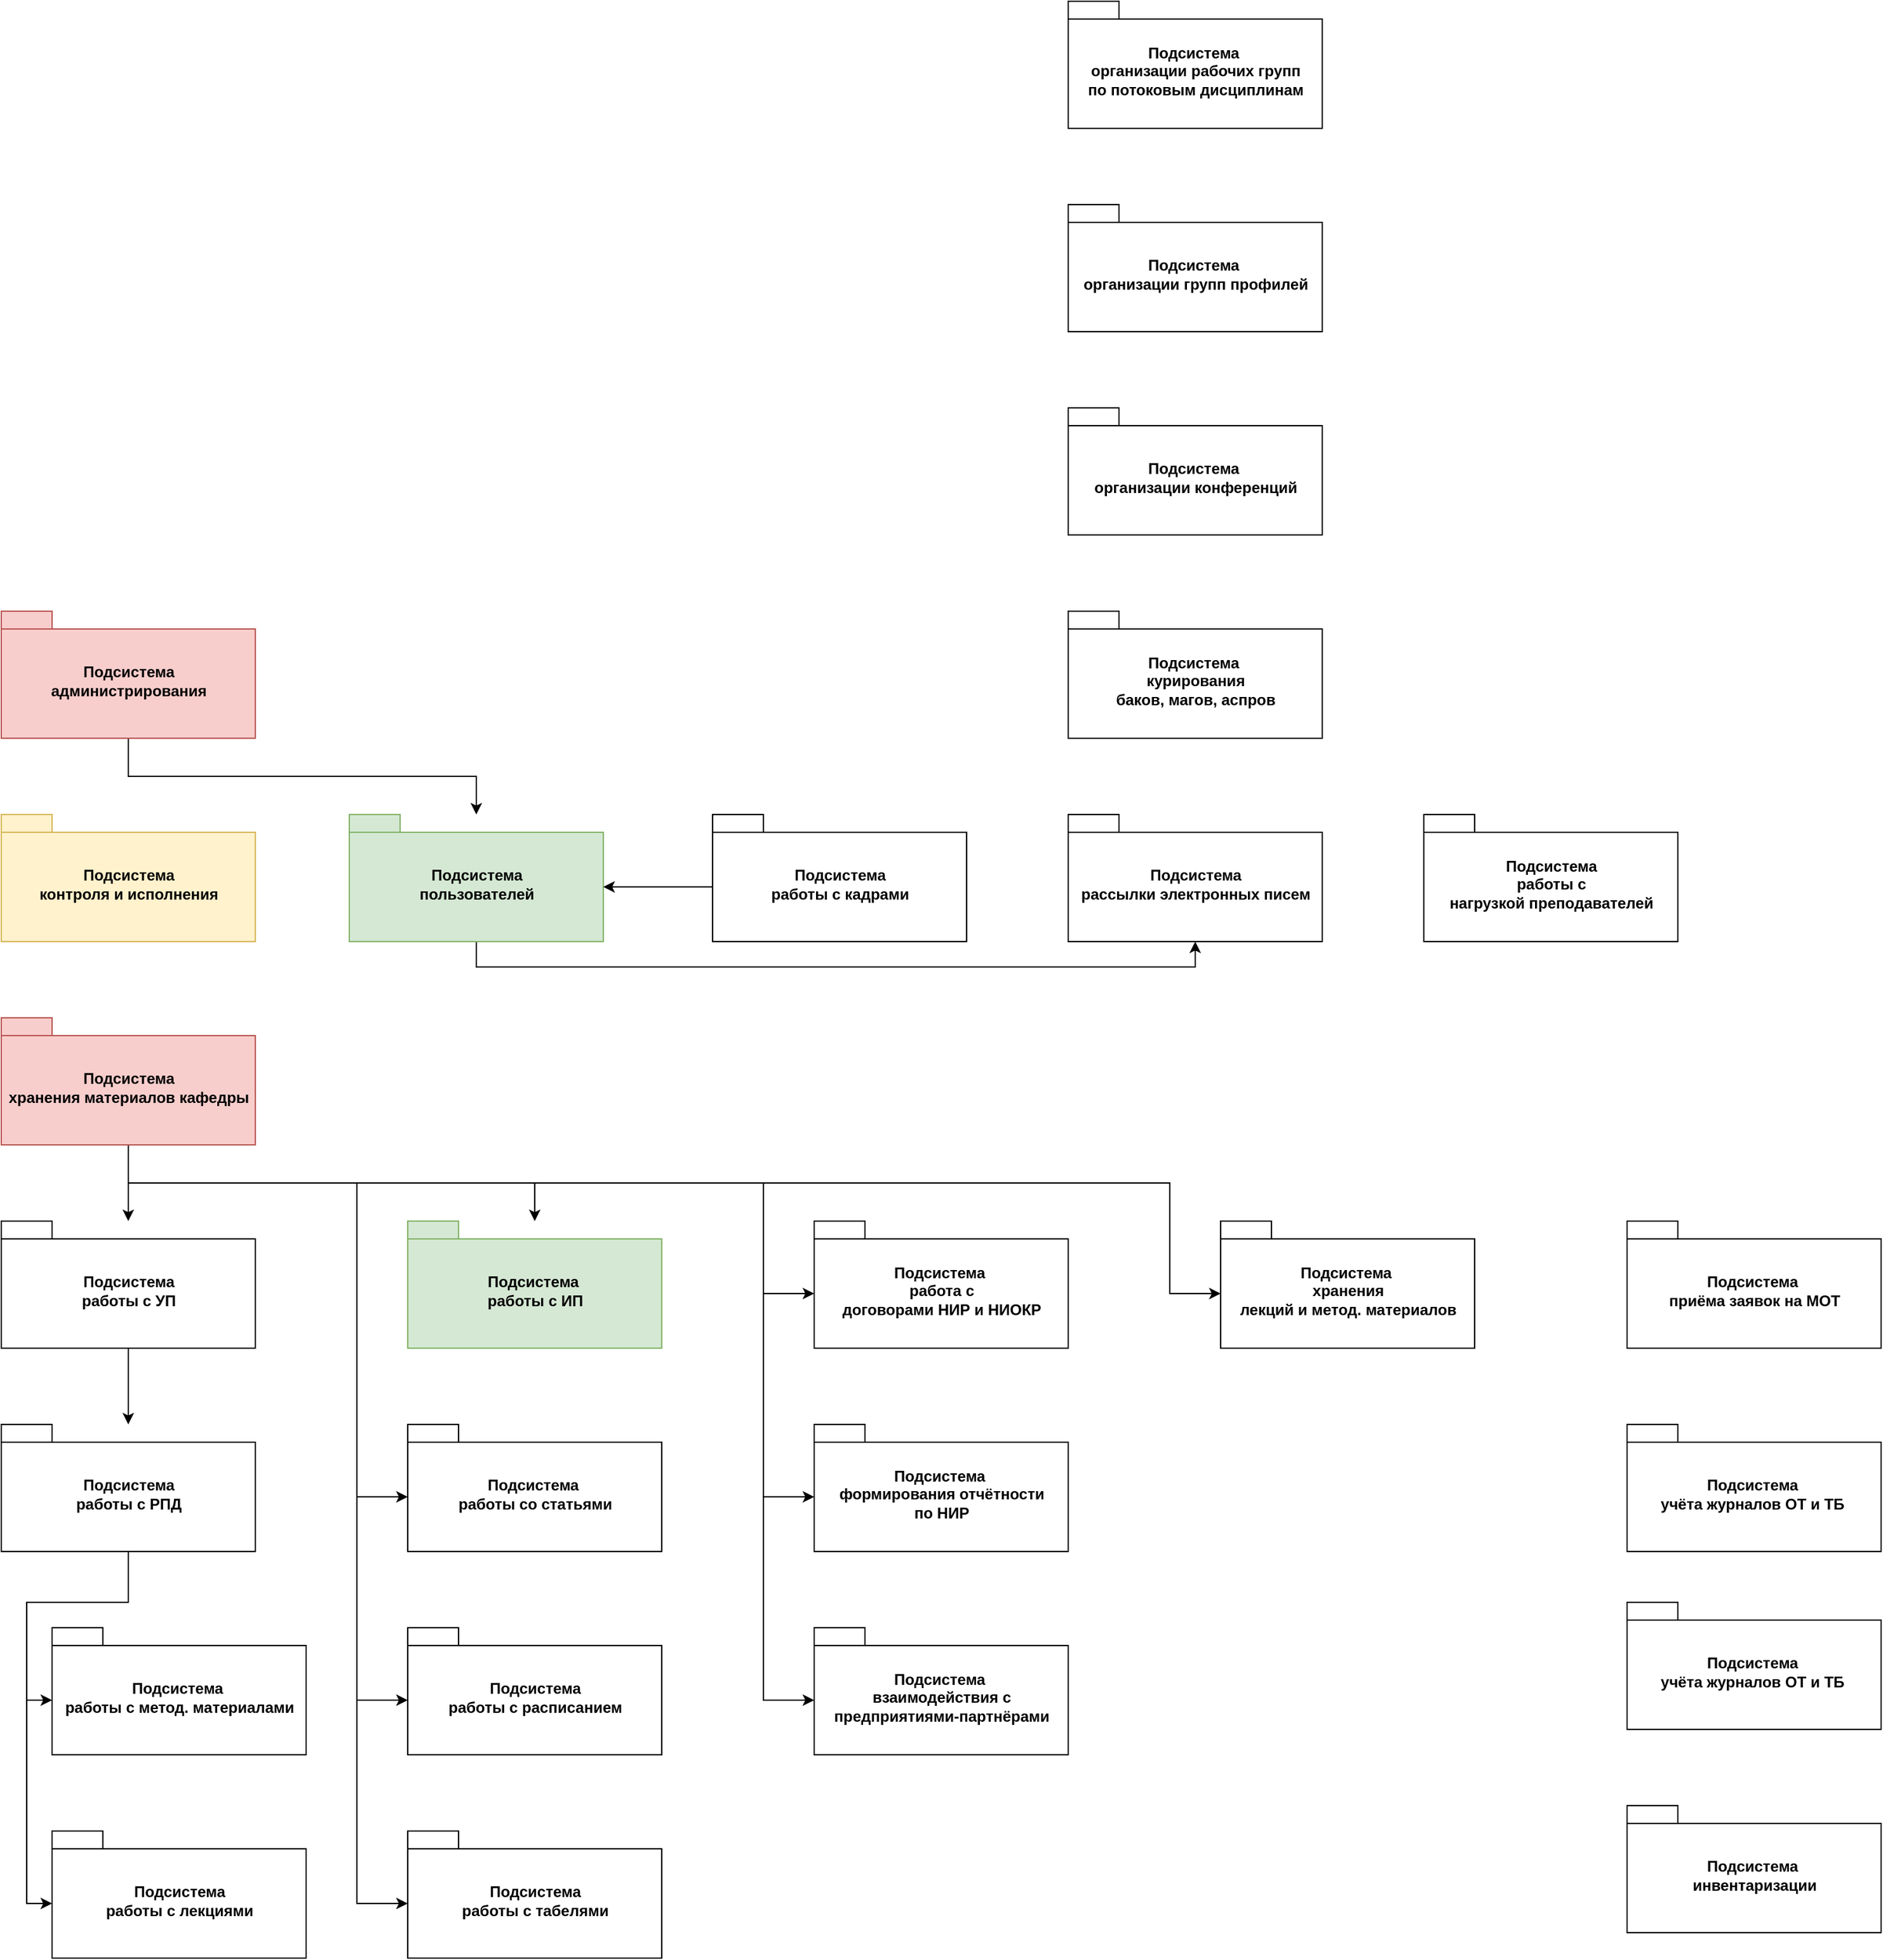 <mxfile version="12.9.12" type="device"><diagram id="8VmVGsckaxWen5-_NjZe" name="Схема функциональных подсистем"><mxGraphModel dx="1102" dy="1845" grid="1" gridSize="10" guides="1" tooltips="1" connect="1" arrows="1" fold="1" page="1" pageScale="1" pageWidth="827" pageHeight="1169" math="0" shadow="0"><root><mxCell id="0"/><mxCell id="1" parent="0"/><mxCell id="NDPEdcfrL8Bhz8MitBK9-28" style="edgeStyle=orthogonalEdgeStyle;rounded=0;orthogonalLoop=1;jettySize=auto;html=1;exitX=0.5;exitY=1;exitDx=0;exitDy=0;exitPerimeter=0;" parent="1" source="NDPEdcfrL8Bhz8MitBK9-1" target="NDPEdcfrL8Bhz8MitBK9-2" edge="1"><mxGeometry relative="1" as="geometry"/></mxCell><mxCell id="NDPEdcfrL8Bhz8MitBK9-1" value="Подсистема &lt;br&gt;администрирования" style="shape=folder;fontStyle=1;spacingTop=10;tabWidth=40;tabHeight=14;tabPosition=left;html=1;fillColor=#f8cecc;strokeColor=#b85450;" parent="1" vertex="1"><mxGeometry x="40" y="-100" width="200" height="100" as="geometry"/></mxCell><mxCell id="NDPEdcfrL8Bhz8MitBK9-46" style="edgeStyle=orthogonalEdgeStyle;rounded=0;orthogonalLoop=1;jettySize=auto;html=1;exitX=0.5;exitY=1;exitDx=0;exitDy=0;exitPerimeter=0;entryX=0.5;entryY=1;entryDx=0;entryDy=0;entryPerimeter=0;" parent="1" source="NDPEdcfrL8Bhz8MitBK9-2" target="NDPEdcfrL8Bhz8MitBK9-17" edge="1"><mxGeometry relative="1" as="geometry"/></mxCell><mxCell id="NDPEdcfrL8Bhz8MitBK9-2" value="Подсистема &lt;br&gt;пользователей" style="shape=folder;fontStyle=1;spacingTop=10;tabWidth=40;tabHeight=14;tabPosition=left;html=1;fillColor=#d5e8d4;strokeColor=#82b366;" parent="1" vertex="1"><mxGeometry x="314" y="60" width="200" height="100" as="geometry"/></mxCell><mxCell id="NDPEdcfrL8Bhz8MitBK9-3" value="Подсистема &lt;br&gt;контроля и исполнения" style="shape=folder;fontStyle=1;spacingTop=10;tabWidth=40;tabHeight=14;tabPosition=left;html=1;fillColor=#fff2cc;strokeColor=#d6b656;" parent="1" vertex="1"><mxGeometry x="40" y="60" width="200" height="100" as="geometry"/></mxCell><mxCell id="NDPEdcfrL8Bhz8MitBK9-21" style="edgeStyle=orthogonalEdgeStyle;rounded=0;orthogonalLoop=1;jettySize=auto;html=1;exitX=0.5;exitY=1;exitDx=0;exitDy=0;exitPerimeter=0;entryX=0;entryY=0;entryDx=0;entryDy=57;entryPerimeter=0;" parent="1" source="NDPEdcfrL8Bhz8MitBK9-4" target="NDPEdcfrL8Bhz8MitBK9-8" edge="1"><mxGeometry relative="1" as="geometry"><Array as="points"><mxPoint x="140" y="680"/><mxPoint x="60" y="680"/><mxPoint x="60" y="757"/></Array></mxGeometry></mxCell><mxCell id="NDPEdcfrL8Bhz8MitBK9-22" style="edgeStyle=orthogonalEdgeStyle;rounded=0;orthogonalLoop=1;jettySize=auto;html=1;exitX=0.5;exitY=1;exitDx=0;exitDy=0;exitPerimeter=0;entryX=0;entryY=0;entryDx=0;entryDy=57;entryPerimeter=0;" parent="1" source="NDPEdcfrL8Bhz8MitBK9-4" target="NDPEdcfrL8Bhz8MitBK9-7" edge="1"><mxGeometry relative="1" as="geometry"><mxPoint x="60" y="917" as="targetPoint"/><Array as="points"><mxPoint x="140" y="680"/><mxPoint x="60" y="680"/><mxPoint x="60" y="917"/></Array></mxGeometry></mxCell><mxCell id="NDPEdcfrL8Bhz8MitBK9-4" value="Подсистема &lt;br&gt;работы с РПД" style="shape=folder;fontStyle=1;spacingTop=10;tabWidth=40;tabHeight=14;tabPosition=left;html=1;" parent="1" vertex="1"><mxGeometry x="40" y="540" width="200" height="100" as="geometry"/></mxCell><mxCell id="NDPEdcfrL8Bhz8MitBK9-6" style="edgeStyle=orthogonalEdgeStyle;rounded=0;orthogonalLoop=1;jettySize=auto;html=1;exitX=0.5;exitY=1;exitDx=0;exitDy=0;exitPerimeter=0;" parent="1" source="NDPEdcfrL8Bhz8MitBK9-5" target="NDPEdcfrL8Bhz8MitBK9-4" edge="1"><mxGeometry relative="1" as="geometry"/></mxCell><mxCell id="NDPEdcfrL8Bhz8MitBK9-5" value="Подсистема &lt;br&gt;работы с УП" style="shape=folder;fontStyle=1;spacingTop=10;tabWidth=40;tabHeight=14;tabPosition=left;html=1;" parent="1" vertex="1"><mxGeometry x="40" y="380" width="200" height="100" as="geometry"/></mxCell><mxCell id="NDPEdcfrL8Bhz8MitBK9-7" value="Подсистема &lt;br&gt;работы с лекциями" style="shape=folder;fontStyle=1;spacingTop=10;tabWidth=40;tabHeight=14;tabPosition=left;html=1;" parent="1" vertex="1"><mxGeometry x="80" y="860" width="200" height="100" as="geometry"/></mxCell><mxCell id="NDPEdcfrL8Bhz8MitBK9-8" value="Подсистема&amp;nbsp;&lt;br&gt;работы с метод. материалами" style="shape=folder;fontStyle=1;spacingTop=10;tabWidth=40;tabHeight=14;tabPosition=left;html=1;" parent="1" vertex="1"><mxGeometry x="80" y="700" width="200" height="100" as="geometry"/></mxCell><mxCell id="NDPEdcfrL8Bhz8MitBK9-11" value="Подсистема&amp;nbsp;&lt;br&gt;работы с ИП" style="shape=folder;fontStyle=1;spacingTop=10;tabWidth=40;tabHeight=14;tabPosition=left;html=1;fillColor=#d5e8d4;strokeColor=#82b366;" parent="1" vertex="1"><mxGeometry x="360" y="380" width="200" height="100" as="geometry"/></mxCell><mxCell id="NDPEdcfrL8Bhz8MitBK9-12" value="Подсистема&amp;nbsp;&lt;br&gt;работы со статьями" style="shape=folder;fontStyle=1;spacingTop=10;tabWidth=40;tabHeight=14;tabPosition=left;html=1;" parent="1" vertex="1"><mxGeometry x="360" y="540" width="200" height="100" as="geometry"/></mxCell><mxCell id="NDPEdcfrL8Bhz8MitBK9-15" value="Подсистема &lt;br&gt;работы с расписанием" style="shape=folder;fontStyle=1;spacingTop=10;tabWidth=40;tabHeight=14;tabPosition=left;html=1;" parent="1" vertex="1"><mxGeometry x="360" y="700" width="200" height="100" as="geometry"/></mxCell><mxCell id="NDPEdcfrL8Bhz8MitBK9-45" style="edgeStyle=orthogonalEdgeStyle;rounded=0;orthogonalLoop=1;jettySize=auto;html=1;exitX=0;exitY=0;exitDx=0;exitDy=57;exitPerimeter=0;entryX=0;entryY=0;entryDx=200;entryDy=57;entryPerimeter=0;" parent="1" source="NDPEdcfrL8Bhz8MitBK9-16" target="NDPEdcfrL8Bhz8MitBK9-2" edge="1"><mxGeometry relative="1" as="geometry"/></mxCell><mxCell id="NDPEdcfrL8Bhz8MitBK9-16" value="Подсистема &lt;br&gt;работы с кадрами" style="shape=folder;fontStyle=1;spacingTop=10;tabWidth=40;tabHeight=14;tabPosition=left;html=1;" parent="1" vertex="1"><mxGeometry x="600" y="60" width="200" height="100" as="geometry"/></mxCell><mxCell id="NDPEdcfrL8Bhz8MitBK9-17" value="Подсистема &lt;br&gt;рассылки электронных писем" style="shape=folder;fontStyle=1;spacingTop=10;tabWidth=40;tabHeight=14;tabPosition=left;html=1;" parent="1" vertex="1"><mxGeometry x="880" y="60" width="200" height="100" as="geometry"/></mxCell><mxCell id="NDPEdcfrL8Bhz8MitBK9-18" value="Подсистема &lt;br&gt;работы с&lt;br&gt;нагрузкой преподавателей" style="shape=folder;fontStyle=1;spacingTop=10;tabWidth=40;tabHeight=14;tabPosition=left;html=1;" parent="1" vertex="1"><mxGeometry x="1160" y="60" width="200" height="100" as="geometry"/></mxCell><mxCell id="NDPEdcfrL8Bhz8MitBK9-19" value="Подсистема &lt;br&gt;работы с табелями" style="shape=folder;fontStyle=1;spacingTop=10;tabWidth=40;tabHeight=14;tabPosition=left;html=1;" parent="1" vertex="1"><mxGeometry x="360" y="860" width="200" height="100" as="geometry"/></mxCell><mxCell id="NDPEdcfrL8Bhz8MitBK9-23" style="edgeStyle=orthogonalEdgeStyle;rounded=0;orthogonalLoop=1;jettySize=auto;html=1;exitX=0.5;exitY=1;exitDx=0;exitDy=0;exitPerimeter=0;" parent="1" source="NDPEdcfrL8Bhz8MitBK9-20" target="NDPEdcfrL8Bhz8MitBK9-5" edge="1"><mxGeometry relative="1" as="geometry"/></mxCell><mxCell id="NDPEdcfrL8Bhz8MitBK9-25" style="edgeStyle=orthogonalEdgeStyle;rounded=0;orthogonalLoop=1;jettySize=auto;html=1;exitX=0.5;exitY=1;exitDx=0;exitDy=0;exitPerimeter=0;" parent="1" source="NDPEdcfrL8Bhz8MitBK9-20" target="NDPEdcfrL8Bhz8MitBK9-11" edge="1"><mxGeometry relative="1" as="geometry"/></mxCell><mxCell id="NDPEdcfrL8Bhz8MitBK9-26" style="edgeStyle=orthogonalEdgeStyle;rounded=0;orthogonalLoop=1;jettySize=auto;html=1;exitX=0.5;exitY=1;exitDx=0;exitDy=0;exitPerimeter=0;entryX=0;entryY=0;entryDx=0;entryDy=57;entryPerimeter=0;" parent="1" source="NDPEdcfrL8Bhz8MitBK9-20" target="NDPEdcfrL8Bhz8MitBK9-12" edge="1"><mxGeometry relative="1" as="geometry"><Array as="points"><mxPoint x="140" y="350"/><mxPoint x="320" y="350"/><mxPoint x="320" y="597"/></Array></mxGeometry></mxCell><mxCell id="NDPEdcfrL8Bhz8MitBK9-27" style="edgeStyle=orthogonalEdgeStyle;rounded=0;orthogonalLoop=1;jettySize=auto;html=1;exitX=0.5;exitY=1;exitDx=0;exitDy=0;exitPerimeter=0;entryX=0;entryY=0;entryDx=0;entryDy=57;entryPerimeter=0;" parent="1" source="NDPEdcfrL8Bhz8MitBK9-20" target="NDPEdcfrL8Bhz8MitBK9-15" edge="1"><mxGeometry relative="1" as="geometry"><Array as="points"><mxPoint x="140" y="350"/><mxPoint x="320" y="350"/><mxPoint x="320" y="757"/></Array></mxGeometry></mxCell><mxCell id="NDPEdcfrL8Bhz8MitBK9-30" style="edgeStyle=orthogonalEdgeStyle;rounded=0;orthogonalLoop=1;jettySize=auto;html=1;exitX=0.5;exitY=1;exitDx=0;exitDy=0;exitPerimeter=0;entryX=0;entryY=0;entryDx=0;entryDy=57;entryPerimeter=0;" parent="1" source="NDPEdcfrL8Bhz8MitBK9-20" target="NDPEdcfrL8Bhz8MitBK9-19" edge="1"><mxGeometry relative="1" as="geometry"><Array as="points"><mxPoint x="140" y="350"/><mxPoint x="320" y="350"/><mxPoint x="320" y="917"/></Array></mxGeometry></mxCell><mxCell id="NDPEdcfrL8Bhz8MitBK9-38" style="edgeStyle=orthogonalEdgeStyle;rounded=0;orthogonalLoop=1;jettySize=auto;html=1;exitX=0.5;exitY=1;exitDx=0;exitDy=0;exitPerimeter=0;entryX=0;entryY=0;entryDx=0;entryDy=57;entryPerimeter=0;" parent="1" source="NDPEdcfrL8Bhz8MitBK9-20" target="NDPEdcfrL8Bhz8MitBK9-34" edge="1"><mxGeometry relative="1" as="geometry"><Array as="points"><mxPoint x="140" y="350"/><mxPoint x="640" y="350"/><mxPoint x="640" y="437"/></Array></mxGeometry></mxCell><mxCell id="NDPEdcfrL8Bhz8MitBK9-39" style="edgeStyle=orthogonalEdgeStyle;rounded=0;orthogonalLoop=1;jettySize=auto;html=1;exitX=0.5;exitY=1;exitDx=0;exitDy=0;exitPerimeter=0;entryX=0;entryY=0;entryDx=0;entryDy=57;entryPerimeter=0;" parent="1" source="NDPEdcfrL8Bhz8MitBK9-20" target="NDPEdcfrL8Bhz8MitBK9-37" edge="1"><mxGeometry relative="1" as="geometry"><Array as="points"><mxPoint x="140" y="350"/><mxPoint x="640" y="350"/><mxPoint x="640" y="597"/></Array></mxGeometry></mxCell><mxCell id="NDPEdcfrL8Bhz8MitBK9-40" style="edgeStyle=orthogonalEdgeStyle;rounded=0;orthogonalLoop=1;jettySize=auto;html=1;exitX=0.5;exitY=1;exitDx=0;exitDy=0;exitPerimeter=0;entryX=0;entryY=0;entryDx=0;entryDy=57;entryPerimeter=0;" parent="1" source="NDPEdcfrL8Bhz8MitBK9-20" target="NDPEdcfrL8Bhz8MitBK9-36" edge="1"><mxGeometry relative="1" as="geometry"><Array as="points"><mxPoint x="140" y="350"/><mxPoint x="640" y="350"/><mxPoint x="640" y="757"/></Array></mxGeometry></mxCell><mxCell id="NDPEdcfrL8Bhz8MitBK9-44" style="edgeStyle=orthogonalEdgeStyle;rounded=0;orthogonalLoop=1;jettySize=auto;html=1;exitX=0.5;exitY=1;exitDx=0;exitDy=0;exitPerimeter=0;entryX=0;entryY=0;entryDx=0;entryDy=57;entryPerimeter=0;" parent="1" source="NDPEdcfrL8Bhz8MitBK9-20" target="NDPEdcfrL8Bhz8MitBK9-43" edge="1"><mxGeometry relative="1" as="geometry"><Array as="points"><mxPoint x="140" y="350"/><mxPoint x="960" y="350"/><mxPoint x="960" y="437"/></Array></mxGeometry></mxCell><mxCell id="NDPEdcfrL8Bhz8MitBK9-20" value="Подсистема &lt;br&gt;хранения материалов кафедры" style="shape=folder;fontStyle=1;spacingTop=10;tabWidth=40;tabHeight=14;tabPosition=left;html=1;fillColor=#f8cecc;strokeColor=#b85450;" parent="1" vertex="1"><mxGeometry x="40" y="220" width="200" height="100" as="geometry"/></mxCell><mxCell id="NDPEdcfrL8Bhz8MitBK9-33" value="Подсистема&amp;nbsp;&lt;br&gt;курирования&lt;br&gt;баков, магов, аспров" style="shape=folder;fontStyle=1;spacingTop=10;tabWidth=40;tabHeight=14;tabPosition=left;html=1;" parent="1" vertex="1"><mxGeometry x="880" y="-100" width="200" height="100" as="geometry"/></mxCell><mxCell id="NDPEdcfrL8Bhz8MitBK9-34" value="Подсистема&amp;nbsp;&lt;br&gt;работа с &lt;br&gt;договорами НИР и НИОКР" style="shape=folder;fontStyle=1;spacingTop=10;tabWidth=40;tabHeight=14;tabPosition=left;html=1;" parent="1" vertex="1"><mxGeometry x="680" y="380" width="200" height="100" as="geometry"/></mxCell><mxCell id="NDPEdcfrL8Bhz8MitBK9-35" value="Подсистема&amp;nbsp;&lt;br&gt;организации конференций" style="shape=folder;fontStyle=1;spacingTop=10;tabWidth=40;tabHeight=14;tabPosition=left;html=1;" parent="1" vertex="1"><mxGeometry x="880" y="-260" width="200" height="100" as="geometry"/></mxCell><mxCell id="NDPEdcfrL8Bhz8MitBK9-36" value="Подсистема&amp;nbsp;&lt;br&gt;взаимодействия с &lt;br&gt;предприятиями-партнёрами" style="shape=folder;fontStyle=1;spacingTop=10;tabWidth=40;tabHeight=14;tabPosition=left;html=1;" parent="1" vertex="1"><mxGeometry x="680" y="700" width="200" height="100" as="geometry"/></mxCell><mxCell id="NDPEdcfrL8Bhz8MitBK9-37" value="Подсистема&amp;nbsp;&lt;br&gt;формирования отчётности &lt;br&gt;по НИР" style="shape=folder;fontStyle=1;spacingTop=10;tabWidth=40;tabHeight=14;tabPosition=left;html=1;" parent="1" vertex="1"><mxGeometry x="680" y="540" width="200" height="100" as="geometry"/></mxCell><mxCell id="NDPEdcfrL8Bhz8MitBK9-41" value="Подсистема&amp;nbsp;&lt;br&gt;организации групп профилей" style="shape=folder;fontStyle=1;spacingTop=10;tabWidth=40;tabHeight=14;tabPosition=left;html=1;" parent="1" vertex="1"><mxGeometry x="880" y="-420" width="200" height="100" as="geometry"/></mxCell><mxCell id="NDPEdcfrL8Bhz8MitBK9-42" value="Подсистема&amp;nbsp;&lt;br&gt;организации рабочих групп&lt;br&gt;по потоковым дисциплинам" style="shape=folder;fontStyle=1;spacingTop=10;tabWidth=40;tabHeight=14;tabPosition=left;html=1;" parent="1" vertex="1"><mxGeometry x="880" y="-580" width="200" height="100" as="geometry"/></mxCell><mxCell id="NDPEdcfrL8Bhz8MitBK9-43" value="Подсистема&amp;nbsp;&lt;br&gt;хранения &lt;br&gt;лекций и метод. материалов" style="shape=folder;fontStyle=1;spacingTop=10;tabWidth=40;tabHeight=14;tabPosition=left;html=1;" parent="1" vertex="1"><mxGeometry x="1000" y="380" width="200" height="100" as="geometry"/></mxCell><mxCell id="NDPEdcfrL8Bhz8MitBK9-47" value="Подсистема&amp;nbsp;&lt;br&gt;учёта журналов ОТ и ТБ&amp;nbsp;" style="shape=folder;fontStyle=1;spacingTop=10;tabWidth=40;tabHeight=14;tabPosition=left;html=1;" parent="1" vertex="1"><mxGeometry x="1320" y="540" width="200" height="100" as="geometry"/></mxCell><mxCell id="NDPEdcfrL8Bhz8MitBK9-48" value="Подсистема&amp;nbsp;&lt;br&gt;учёта журналов ОТ и ТБ&amp;nbsp;" style="shape=folder;fontStyle=1;spacingTop=10;tabWidth=40;tabHeight=14;tabPosition=left;html=1;" parent="1" vertex="1"><mxGeometry x="1320" y="680" width="200" height="100" as="geometry"/></mxCell><mxCell id="NDPEdcfrL8Bhz8MitBK9-49" value="Подсистема&amp;nbsp;&lt;br&gt;приёма заявок на МОТ" style="shape=folder;fontStyle=1;spacingTop=10;tabWidth=40;tabHeight=14;tabPosition=left;html=1;" parent="1" vertex="1"><mxGeometry x="1320" y="380" width="200" height="100" as="geometry"/></mxCell><mxCell id="NDPEdcfrL8Bhz8MitBK9-50" value="Подсистема&amp;nbsp;&lt;br&gt;инвентаризации" style="shape=folder;fontStyle=1;spacingTop=10;tabWidth=40;tabHeight=14;tabPosition=left;html=1;" parent="1" vertex="1"><mxGeometry x="1320" y="840" width="200" height="100" as="geometry"/></mxCell></root></mxGraphModel></diagram></mxfile>